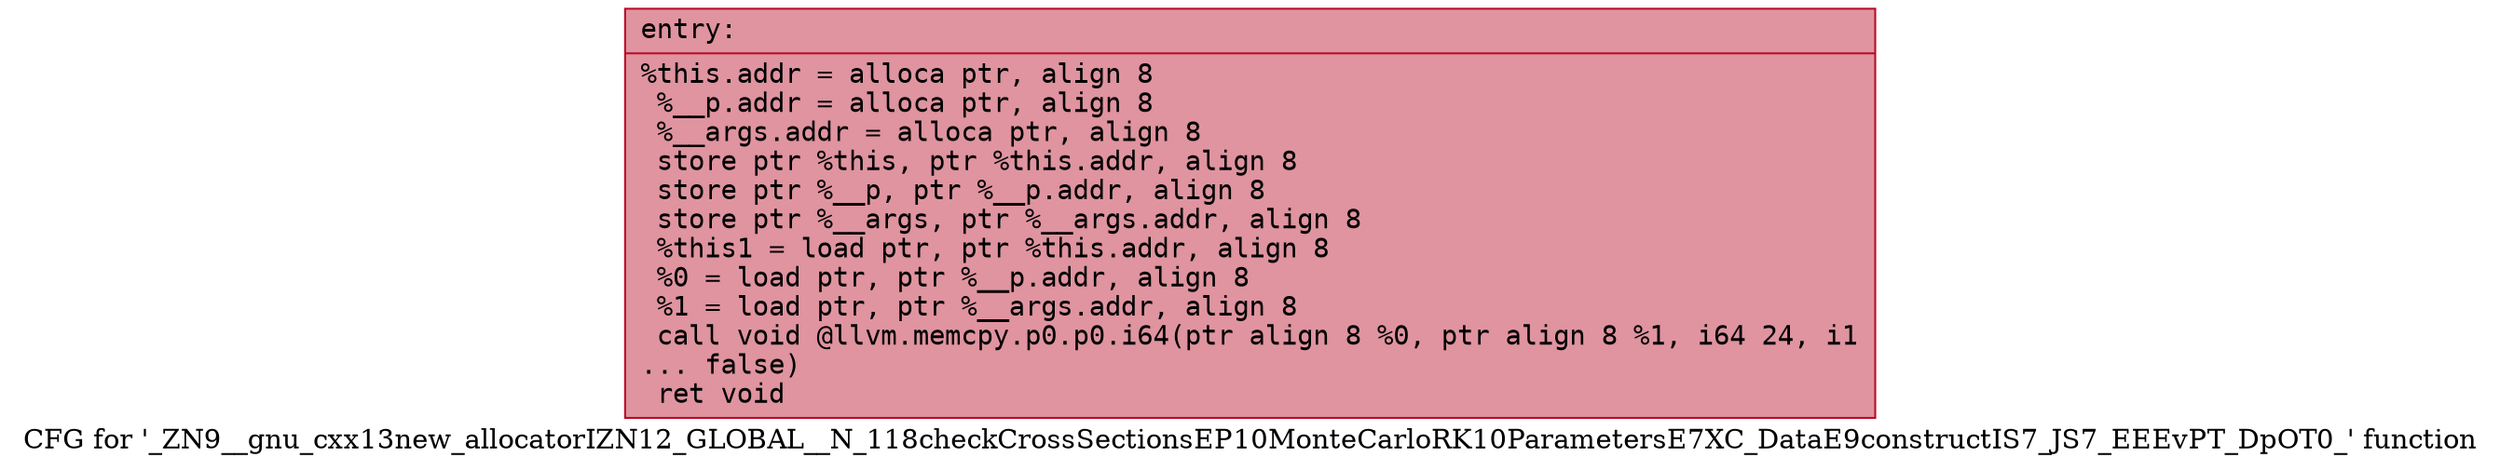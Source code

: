 digraph "CFG for '_ZN9__gnu_cxx13new_allocatorIZN12_GLOBAL__N_118checkCrossSectionsEP10MonteCarloRK10ParametersE7XC_DataE9constructIS7_JS7_EEEvPT_DpOT0_' function" {
	label="CFG for '_ZN9__gnu_cxx13new_allocatorIZN12_GLOBAL__N_118checkCrossSectionsEP10MonteCarloRK10ParametersE7XC_DataE9constructIS7_JS7_EEEvPT_DpOT0_' function";

	Node0x55dab49836e0 [shape=record,color="#b70d28ff", style=filled, fillcolor="#b70d2870" fontname="Courier",label="{entry:\l|  %this.addr = alloca ptr, align 8\l  %__p.addr = alloca ptr, align 8\l  %__args.addr = alloca ptr, align 8\l  store ptr %this, ptr %this.addr, align 8\l  store ptr %__p, ptr %__p.addr, align 8\l  store ptr %__args, ptr %__args.addr, align 8\l  %this1 = load ptr, ptr %this.addr, align 8\l  %0 = load ptr, ptr %__p.addr, align 8\l  %1 = load ptr, ptr %__args.addr, align 8\l  call void @llvm.memcpy.p0.p0.i64(ptr align 8 %0, ptr align 8 %1, i64 24, i1\l... false)\l  ret void\l}"];
}
